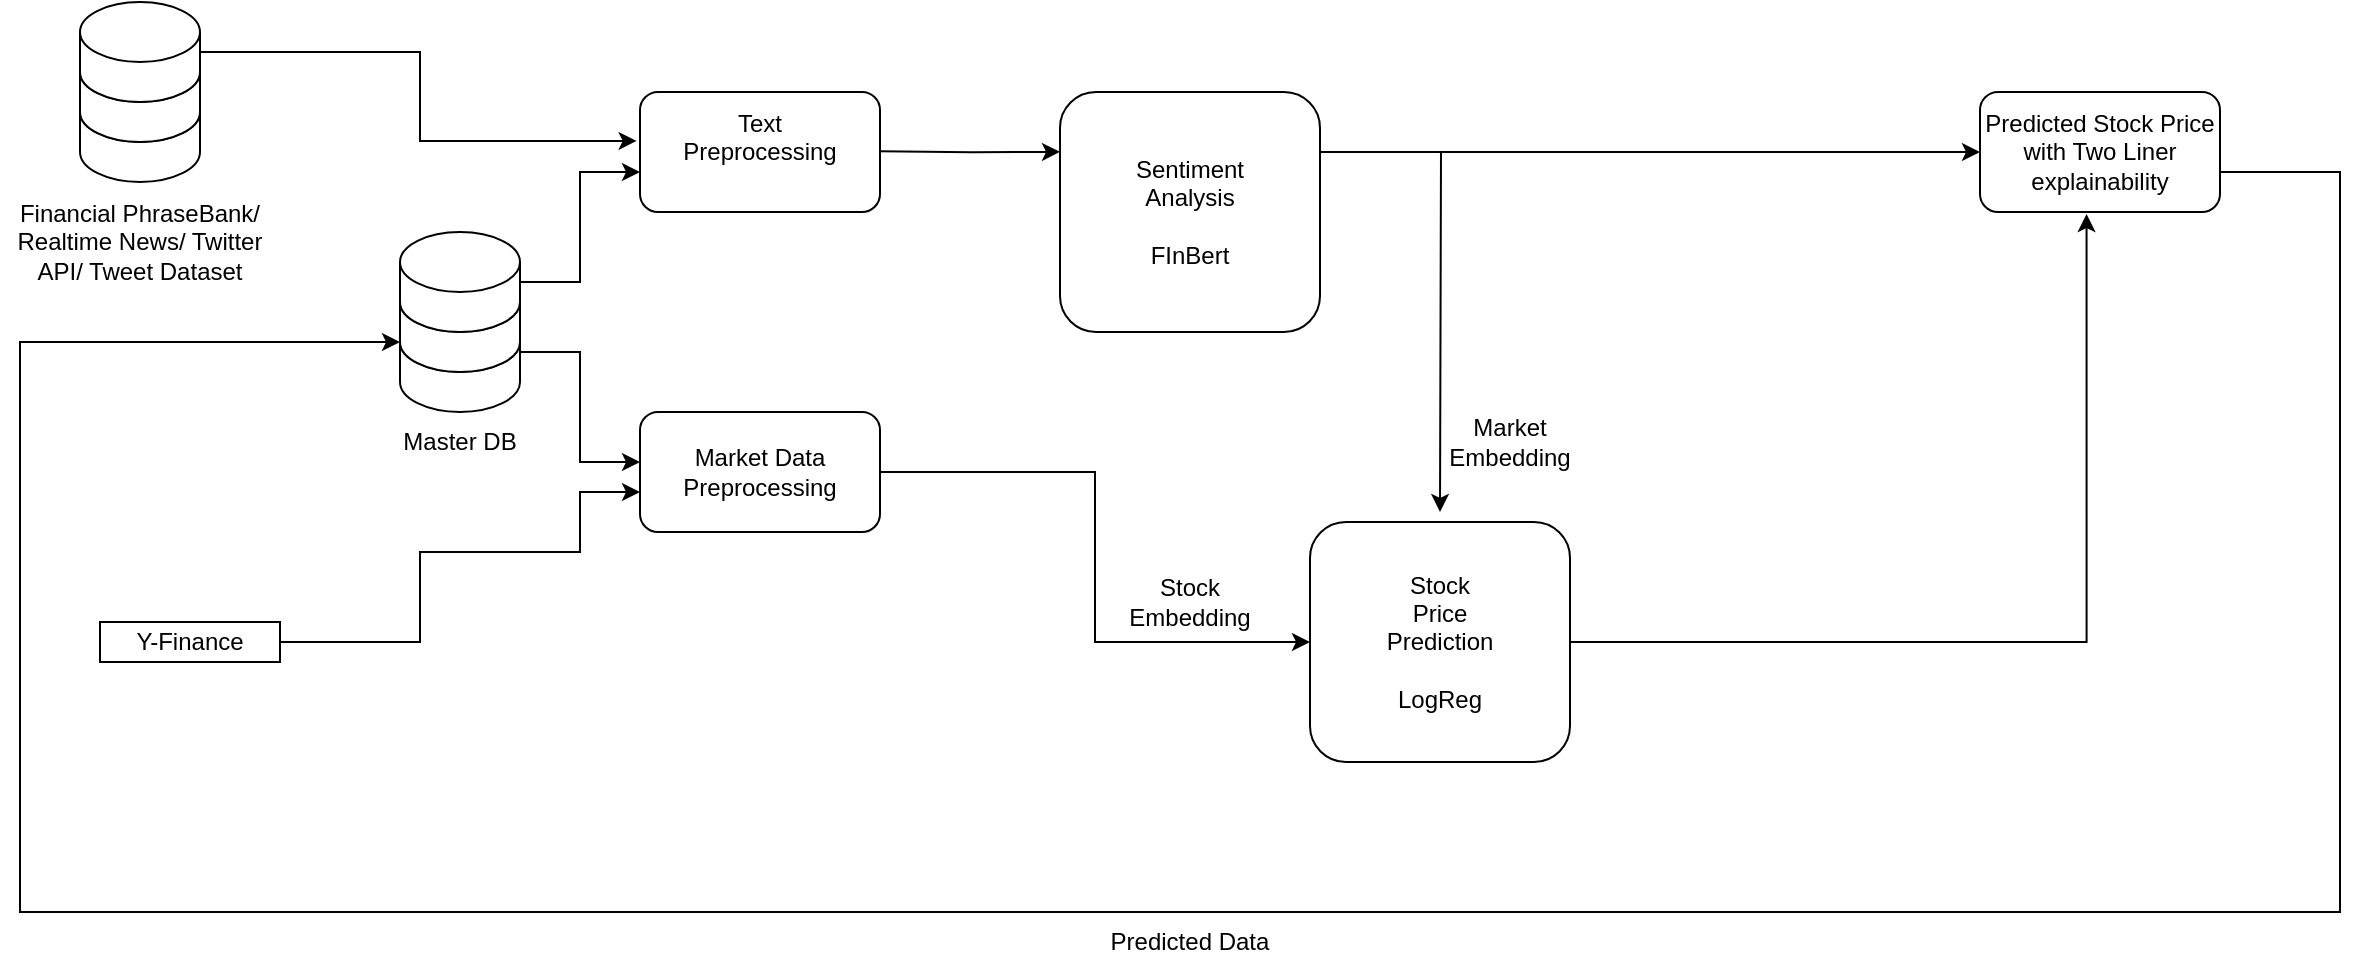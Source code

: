 <mxfile version="26.2.3">
  <diagram name="Page-1" id="pHDrejEd4rjh2Q16YYt6">
    <mxGraphModel dx="1504" dy="450" grid="1" gridSize="10" guides="1" tooltips="1" connect="1" arrows="1" fold="1" page="1" pageScale="1" pageWidth="850" pageHeight="1100" math="0" shadow="0">
      <root>
        <mxCell id="0" />
        <mxCell id="1" parent="0" />
        <mxCell id="7-Jk7wmj1nZYECS3XUA7-52" style="edgeStyle=orthogonalEdgeStyle;rounded=0;orthogonalLoop=1;jettySize=auto;html=1;exitX=1;exitY=0.25;exitDx=0;exitDy=0;" parent="1" source="7-Jk7wmj1nZYECS3XUA7-20" edge="1">
          <mxGeometry relative="1" as="geometry">
            <mxPoint x="510" y="270" as="targetPoint" />
            <mxPoint x="510" y="200" as="sourcePoint" />
          </mxGeometry>
        </mxCell>
        <mxCell id="7-Jk7wmj1nZYECS3XUA7-5" value="" style="group" parent="1" vertex="1" connectable="0">
          <mxGeometry x="-10" y="130" width="60" height="90" as="geometry" />
        </mxCell>
        <mxCell id="7-Jk7wmj1nZYECS3XUA7-6" value="" style="group" parent="7-Jk7wmj1nZYECS3XUA7-5" vertex="1" connectable="0">
          <mxGeometry width="60" height="90" as="geometry" />
        </mxCell>
        <mxCell id="7-Jk7wmj1nZYECS3XUA7-3" value="" style="shape=cylinder3;whiteSpace=wrap;html=1;boundedLbl=1;backgroundOutline=1;size=15;" parent="7-Jk7wmj1nZYECS3XUA7-6" vertex="1">
          <mxGeometry y="40" width="60" height="50" as="geometry" />
        </mxCell>
        <mxCell id="7-Jk7wmj1nZYECS3XUA7-4" value="" style="group" parent="7-Jk7wmj1nZYECS3XUA7-6" vertex="1" connectable="0">
          <mxGeometry width="60" height="70" as="geometry" />
        </mxCell>
        <mxCell id="7-Jk7wmj1nZYECS3XUA7-2" value="" style="shape=cylinder3;whiteSpace=wrap;html=1;boundedLbl=1;backgroundOutline=1;size=15;" parent="7-Jk7wmj1nZYECS3XUA7-4" vertex="1">
          <mxGeometry y="20" width="60" height="50" as="geometry" />
        </mxCell>
        <mxCell id="7-Jk7wmj1nZYECS3XUA7-1" value="" style="shape=cylinder3;whiteSpace=wrap;html=1;boundedLbl=1;backgroundOutline=1;size=15;" parent="7-Jk7wmj1nZYECS3XUA7-4" vertex="1">
          <mxGeometry width="60" height="50" as="geometry" />
        </mxCell>
        <mxCell id="7-Jk7wmj1nZYECS3XUA7-7" value="Master DB" style="text;html=1;align=center;verticalAlign=middle;whiteSpace=wrap;rounded=0;" parent="1" vertex="1">
          <mxGeometry x="-10" y="220" width="60" height="30" as="geometry" />
        </mxCell>
        <mxCell id="7-Jk7wmj1nZYECS3XUA7-18" value="" style="group" parent="1" vertex="1" connectable="0">
          <mxGeometry x="110" y="220" width="120" height="60" as="geometry" />
        </mxCell>
        <mxCell id="7-Jk7wmj1nZYECS3XUA7-16" value="" style="rounded=1;whiteSpace=wrap;html=1;" parent="7-Jk7wmj1nZYECS3XUA7-18" vertex="1">
          <mxGeometry width="120" height="60" as="geometry" />
        </mxCell>
        <mxCell id="7-Jk7wmj1nZYECS3XUA7-17" value="&lt;div&gt;Market Data&lt;/div&gt;&lt;div&gt;Preprocessing&lt;/div&gt;" style="text;html=1;align=center;verticalAlign=middle;whiteSpace=wrap;rounded=0;" parent="7-Jk7wmj1nZYECS3XUA7-18" vertex="1">
          <mxGeometry x="30" y="15" width="60" height="30" as="geometry" />
        </mxCell>
        <mxCell id="7-Jk7wmj1nZYECS3XUA7-19" value="" style="group" parent="1" vertex="1" connectable="0">
          <mxGeometry x="110" y="60" width="120" height="60" as="geometry" />
        </mxCell>
        <mxCell id="7-Jk7wmj1nZYECS3XUA7-14" value="" style="rounded=1;whiteSpace=wrap;html=1;" parent="7-Jk7wmj1nZYECS3XUA7-19" vertex="1">
          <mxGeometry width="120" height="60" as="geometry" />
        </mxCell>
        <mxCell id="7-Jk7wmj1nZYECS3XUA7-15" value="Text Preprocessing&lt;div&gt;&lt;br&gt;&lt;/div&gt;" style="text;html=1;align=center;verticalAlign=middle;whiteSpace=wrap;rounded=0;" parent="7-Jk7wmj1nZYECS3XUA7-19" vertex="1">
          <mxGeometry x="30" y="15" width="60" height="30" as="geometry" />
        </mxCell>
        <mxCell id="7-Jk7wmj1nZYECS3XUA7-26" value="" style="group" parent="1" vertex="1" connectable="0">
          <mxGeometry x="445" y="275" width="130" height="120" as="geometry" />
        </mxCell>
        <mxCell id="7-Jk7wmj1nZYECS3XUA7-24" value="" style="rounded=1;whiteSpace=wrap;html=1;" parent="7-Jk7wmj1nZYECS3XUA7-26" vertex="1">
          <mxGeometry width="130" height="120" as="geometry" />
        </mxCell>
        <mxCell id="7-Jk7wmj1nZYECS3XUA7-25" value="Stock Price Prediction&lt;div&gt;&lt;br&gt;&lt;/div&gt;&lt;div&gt;LogReg&lt;/div&gt;" style="text;html=1;align=center;verticalAlign=middle;whiteSpace=wrap;rounded=0;" parent="7-Jk7wmj1nZYECS3XUA7-26" vertex="1">
          <mxGeometry x="35" y="45" width="60" height="30" as="geometry" />
        </mxCell>
        <mxCell id="7-Jk7wmj1nZYECS3XUA7-28" value="" style="group" parent="1" vertex="1" connectable="0">
          <mxGeometry x="320" y="60" width="130" height="120" as="geometry" />
        </mxCell>
        <mxCell id="7-Jk7wmj1nZYECS3XUA7-20" value="" style="rounded=1;whiteSpace=wrap;html=1;" parent="7-Jk7wmj1nZYECS3XUA7-28" vertex="1">
          <mxGeometry width="130" height="120" as="geometry" />
        </mxCell>
        <mxCell id="7-Jk7wmj1nZYECS3XUA7-21" value="Sentiment&lt;div&gt;Analysis&lt;/div&gt;&lt;div&gt;&lt;br&gt;&lt;/div&gt;&lt;div&gt;FInBert&lt;/div&gt;" style="text;html=1;align=center;verticalAlign=middle;whiteSpace=wrap;rounded=0;" parent="7-Jk7wmj1nZYECS3XUA7-28" vertex="1">
          <mxGeometry x="35" y="45" width="60" height="30" as="geometry" />
        </mxCell>
        <mxCell id="7-Jk7wmj1nZYECS3XUA7-33" value="" style="group" parent="1" vertex="1" connectable="0">
          <mxGeometry x="-170" y="15" width="60" height="90" as="geometry" />
        </mxCell>
        <mxCell id="7-Jk7wmj1nZYECS3XUA7-34" value="" style="group" parent="7-Jk7wmj1nZYECS3XUA7-33" vertex="1" connectable="0">
          <mxGeometry width="60" height="90" as="geometry" />
        </mxCell>
        <mxCell id="7-Jk7wmj1nZYECS3XUA7-35" value="" style="shape=cylinder3;whiteSpace=wrap;html=1;boundedLbl=1;backgroundOutline=1;size=15;" parent="7-Jk7wmj1nZYECS3XUA7-34" vertex="1">
          <mxGeometry y="40" width="60" height="50" as="geometry" />
        </mxCell>
        <mxCell id="7-Jk7wmj1nZYECS3XUA7-36" value="" style="group" parent="7-Jk7wmj1nZYECS3XUA7-34" vertex="1" connectable="0">
          <mxGeometry width="60" height="70" as="geometry" />
        </mxCell>
        <mxCell id="7-Jk7wmj1nZYECS3XUA7-37" value="" style="shape=cylinder3;whiteSpace=wrap;html=1;boundedLbl=1;backgroundOutline=1;size=15;" parent="7-Jk7wmj1nZYECS3XUA7-36" vertex="1">
          <mxGeometry y="20" width="60" height="50" as="geometry" />
        </mxCell>
        <mxCell id="7-Jk7wmj1nZYECS3XUA7-38" value="" style="shape=cylinder3;whiteSpace=wrap;html=1;boundedLbl=1;backgroundOutline=1;size=15;" parent="7-Jk7wmj1nZYECS3XUA7-36" vertex="1">
          <mxGeometry width="60" height="50" as="geometry" />
        </mxCell>
        <mxCell id="7-Jk7wmj1nZYECS3XUA7-39" value="Financial PhraseBank/ Realtime News/ Twitter API/ Tweet Dataset" style="text;html=1;align=center;verticalAlign=middle;whiteSpace=wrap;rounded=0;" parent="1" vertex="1">
          <mxGeometry x="-210" y="120" width="140" height="30" as="geometry" />
        </mxCell>
        <mxCell id="7-Jk7wmj1nZYECS3XUA7-40" value="" style="edgeStyle=orthogonalEdgeStyle;rounded=0;orthogonalLoop=1;jettySize=auto;html=1;" parent="1" source="7-Jk7wmj1nZYECS3XUA7-1" target="7-Jk7wmj1nZYECS3XUA7-14" edge="1">
          <mxGeometry relative="1" as="geometry">
            <Array as="points">
              <mxPoint x="80" y="155" />
              <mxPoint x="80" y="100" />
            </Array>
          </mxGeometry>
        </mxCell>
        <mxCell id="7-Jk7wmj1nZYECS3XUA7-41" style="edgeStyle=orthogonalEdgeStyle;rounded=0;orthogonalLoop=1;jettySize=auto;html=1;exitX=1;exitY=0.5;exitDx=0;exitDy=0;exitPerimeter=0;entryX=-0.014;entryY=0.408;entryDx=0;entryDy=0;entryPerimeter=0;" parent="1" source="7-Jk7wmj1nZYECS3XUA7-38" target="7-Jk7wmj1nZYECS3XUA7-14" edge="1">
          <mxGeometry relative="1" as="geometry" />
        </mxCell>
        <mxCell id="7-Jk7wmj1nZYECS3XUA7-43" value="" style="edgeStyle=orthogonalEdgeStyle;rounded=0;orthogonalLoop=1;jettySize=auto;html=1;" parent="1" edge="1">
          <mxGeometry relative="1" as="geometry">
            <mxPoint x="50" y="190" as="sourcePoint" />
            <mxPoint x="110" y="245" as="targetPoint" />
            <Array as="points">
              <mxPoint x="80" y="190" />
              <mxPoint x="80" y="245" />
            </Array>
          </mxGeometry>
        </mxCell>
        <mxCell id="7-Jk7wmj1nZYECS3XUA7-46" style="edgeStyle=orthogonalEdgeStyle;rounded=0;orthogonalLoop=1;jettySize=auto;html=1;exitX=1;exitY=0.5;exitDx=0;exitDy=0;entryX=0;entryY=0.667;entryDx=0;entryDy=0;entryPerimeter=0;" parent="1" source="7-Jk7wmj1nZYECS3XUA7-44" target="7-Jk7wmj1nZYECS3XUA7-16" edge="1">
          <mxGeometry relative="1" as="geometry">
            <mxPoint x="40" y="290" as="targetPoint" />
            <Array as="points">
              <mxPoint y="335" />
              <mxPoint y="290" />
              <mxPoint x="80" y="290" />
              <mxPoint x="80" y="260" />
            </Array>
          </mxGeometry>
        </mxCell>
        <mxCell id="7-Jk7wmj1nZYECS3XUA7-47" style="edgeStyle=orthogonalEdgeStyle;rounded=0;orthogonalLoop=1;jettySize=auto;html=1;exitX=1;exitY=0.25;exitDx=0;exitDy=0;" parent="1" edge="1">
          <mxGeometry relative="1" as="geometry">
            <mxPoint x="320" y="89.933" as="targetPoint" />
            <mxPoint x="230" y="89.6" as="sourcePoint" />
          </mxGeometry>
        </mxCell>
        <mxCell id="7-Jk7wmj1nZYECS3XUA7-57" style="edgeStyle=orthogonalEdgeStyle;rounded=0;orthogonalLoop=1;jettySize=auto;html=1;exitX=1;exitY=0.5;exitDx=0;exitDy=0;entryX=0;entryY=0.5;entryDx=0;entryDy=0;" parent="1" source="7-Jk7wmj1nZYECS3XUA7-16" target="7-Jk7wmj1nZYECS3XUA7-24" edge="1">
          <mxGeometry relative="1" as="geometry" />
        </mxCell>
        <mxCell id="7-Jk7wmj1nZYECS3XUA7-58" value="Market Embedding" style="text;html=1;align=center;verticalAlign=middle;whiteSpace=wrap;rounded=0;" parent="1" vertex="1">
          <mxGeometry x="515" y="220" width="60" height="30" as="geometry" />
        </mxCell>
        <mxCell id="7-Jk7wmj1nZYECS3XUA7-59" value="Stock&lt;div&gt;Embedding&lt;/div&gt;" style="text;html=1;align=center;verticalAlign=middle;whiteSpace=wrap;rounded=0;" parent="1" vertex="1">
          <mxGeometry x="355" y="300" width="60" height="30" as="geometry" />
        </mxCell>
        <mxCell id="7-Jk7wmj1nZYECS3XUA7-69" style="edgeStyle=orthogonalEdgeStyle;rounded=0;orthogonalLoop=1;jettySize=auto;html=1;exitX=1;exitY=0.5;exitDx=0;exitDy=0;entryX=0;entryY=1;entryDx=0;entryDy=-15;entryPerimeter=0;" parent="1" source="7-Jk7wmj1nZYECS3XUA7-60" target="7-Jk7wmj1nZYECS3XUA7-2" edge="1">
          <mxGeometry relative="1" as="geometry">
            <mxPoint x="-20" y="540.0" as="targetPoint" />
            <Array as="points">
              <mxPoint x="960" y="100" />
              <mxPoint x="960" y="470" />
              <mxPoint x="-200" y="470" />
              <mxPoint x="-200" y="185" />
            </Array>
          </mxGeometry>
        </mxCell>
        <mxCell id="7-Jk7wmj1nZYECS3XUA7-60" value="Predicted Stock Price&lt;div&gt;with Two Liner explainability&lt;/div&gt;" style="rounded=1;whiteSpace=wrap;html=1;" parent="1" vertex="1">
          <mxGeometry x="780" y="60" width="120" height="60" as="geometry" />
        </mxCell>
        <mxCell id="7-Jk7wmj1nZYECS3XUA7-63" style="edgeStyle=orthogonalEdgeStyle;rounded=0;orthogonalLoop=1;jettySize=auto;html=1;exitX=1;exitY=0.5;exitDx=0;exitDy=0;entryX=0.444;entryY=1.017;entryDx=0;entryDy=0;entryPerimeter=0;" parent="1" source="7-Jk7wmj1nZYECS3XUA7-24" target="7-Jk7wmj1nZYECS3XUA7-60" edge="1">
          <mxGeometry relative="1" as="geometry">
            <mxPoint x="835" y="130" as="targetPoint" />
          </mxGeometry>
        </mxCell>
        <mxCell id="7-Jk7wmj1nZYECS3XUA7-68" value="" style="group" parent="1" vertex="1" connectable="0">
          <mxGeometry x="-160" y="320" width="90" height="30" as="geometry" />
        </mxCell>
        <mxCell id="7-Jk7wmj1nZYECS3XUA7-44" value="" style="rounded=0;whiteSpace=wrap;html=1;" parent="7-Jk7wmj1nZYECS3XUA7-68" vertex="1">
          <mxGeometry y="5" width="90" height="20" as="geometry" />
        </mxCell>
        <mxCell id="7-Jk7wmj1nZYECS3XUA7-45" value="Y-Finance" style="text;html=1;align=center;verticalAlign=middle;whiteSpace=wrap;rounded=0;" parent="7-Jk7wmj1nZYECS3XUA7-68" vertex="1">
          <mxGeometry x="15" width="60" height="30" as="geometry" />
        </mxCell>
        <mxCell id="DO8DbihaZtc0mPrsCQJc-1" value="Predicted Data" style="text;html=1;align=center;verticalAlign=middle;whiteSpace=wrap;rounded=0;" vertex="1" parent="1">
          <mxGeometry x="280" y="470" width="210" height="30" as="geometry" />
        </mxCell>
        <mxCell id="DO8DbihaZtc0mPrsCQJc-3" value="" style="endArrow=classic;html=1;rounded=0;entryX=0;entryY=0.5;entryDx=0;entryDy=0;" edge="1" parent="1" target="7-Jk7wmj1nZYECS3XUA7-60">
          <mxGeometry width="50" height="50" relative="1" as="geometry">
            <mxPoint x="510" y="90" as="sourcePoint" />
            <mxPoint x="640" y="55" as="targetPoint" />
          </mxGeometry>
        </mxCell>
      </root>
    </mxGraphModel>
  </diagram>
</mxfile>
